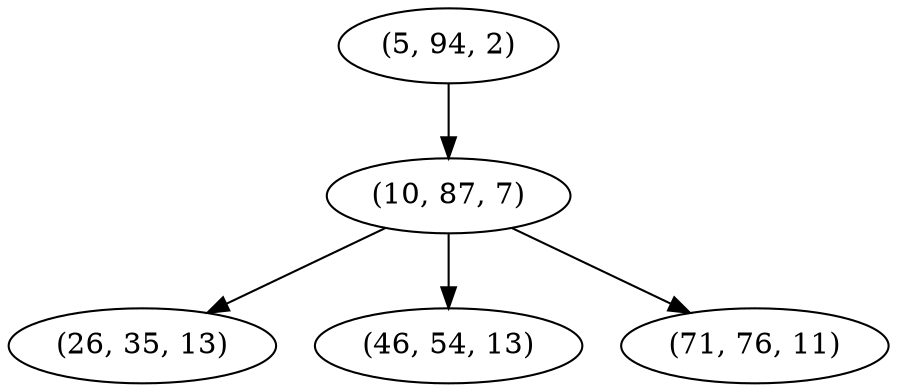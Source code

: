 digraph tree {
    "(5, 94, 2)";
    "(10, 87, 7)";
    "(26, 35, 13)";
    "(46, 54, 13)";
    "(71, 76, 11)";
    "(5, 94, 2)" -> "(10, 87, 7)";
    "(10, 87, 7)" -> "(26, 35, 13)";
    "(10, 87, 7)" -> "(46, 54, 13)";
    "(10, 87, 7)" -> "(71, 76, 11)";
}
